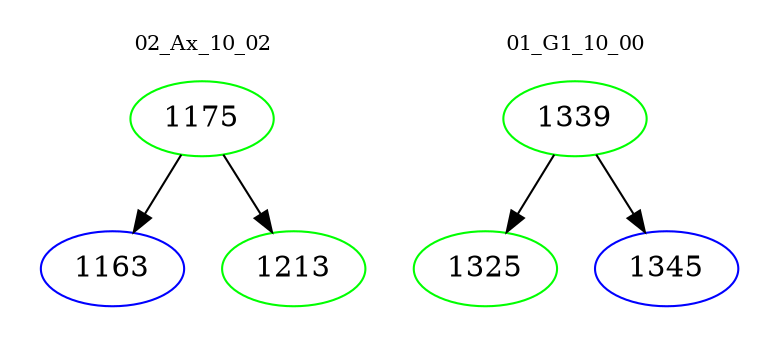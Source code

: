 digraph{
subgraph cluster_0 {
color = white
label = "02_Ax_10_02";
fontsize=10;
T0_1175 [label="1175", color="green"]
T0_1175 -> T0_1163 [color="black"]
T0_1163 [label="1163", color="blue"]
T0_1175 -> T0_1213 [color="black"]
T0_1213 [label="1213", color="green"]
}
subgraph cluster_1 {
color = white
label = "01_G1_10_00";
fontsize=10;
T1_1339 [label="1339", color="green"]
T1_1339 -> T1_1325 [color="black"]
T1_1325 [label="1325", color="green"]
T1_1339 -> T1_1345 [color="black"]
T1_1345 [label="1345", color="blue"]
}
}
